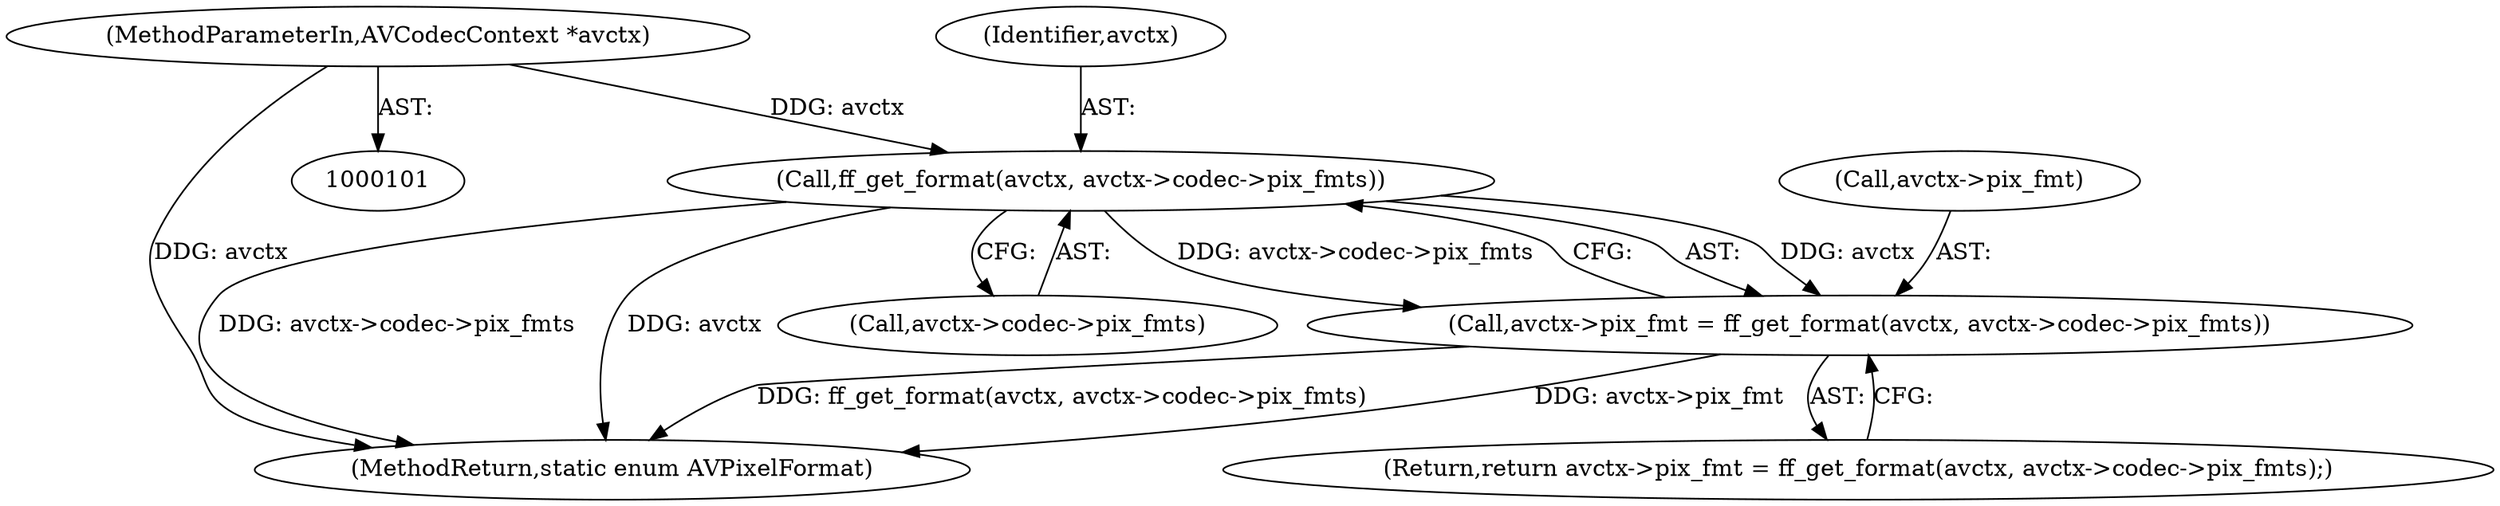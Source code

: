digraph "0_FFmpeg_bd27a9364ca274ca97f1df6d984e88a0700fb235_1@pointer" {
"1000102" [label="(MethodParameterIn,AVCodecContext *avctx)"];
"1000162" [label="(Call,ff_get_format(avctx, avctx->codec->pix_fmts))"];
"1000158" [label="(Call,avctx->pix_fmt = ff_get_format(avctx, avctx->codec->pix_fmts))"];
"1000159" [label="(Call,avctx->pix_fmt)"];
"1000157" [label="(Return,return avctx->pix_fmt = ff_get_format(avctx, avctx->codec->pix_fmts);)"];
"1000169" [label="(MethodReturn,static enum AVPixelFormat)"];
"1000102" [label="(MethodParameterIn,AVCodecContext *avctx)"];
"1000158" [label="(Call,avctx->pix_fmt = ff_get_format(avctx, avctx->codec->pix_fmts))"];
"1000164" [label="(Call,avctx->codec->pix_fmts)"];
"1000163" [label="(Identifier,avctx)"];
"1000162" [label="(Call,ff_get_format(avctx, avctx->codec->pix_fmts))"];
"1000102" -> "1000101"  [label="AST: "];
"1000102" -> "1000169"  [label="DDG: avctx"];
"1000102" -> "1000162"  [label="DDG: avctx"];
"1000162" -> "1000158"  [label="AST: "];
"1000162" -> "1000164"  [label="CFG: "];
"1000163" -> "1000162"  [label="AST: "];
"1000164" -> "1000162"  [label="AST: "];
"1000158" -> "1000162"  [label="CFG: "];
"1000162" -> "1000169"  [label="DDG: avctx->codec->pix_fmts"];
"1000162" -> "1000169"  [label="DDG: avctx"];
"1000162" -> "1000158"  [label="DDG: avctx"];
"1000162" -> "1000158"  [label="DDG: avctx->codec->pix_fmts"];
"1000158" -> "1000157"  [label="AST: "];
"1000159" -> "1000158"  [label="AST: "];
"1000157" -> "1000158"  [label="CFG: "];
"1000158" -> "1000169"  [label="DDG: avctx->pix_fmt"];
"1000158" -> "1000169"  [label="DDG: ff_get_format(avctx, avctx->codec->pix_fmts)"];
}
